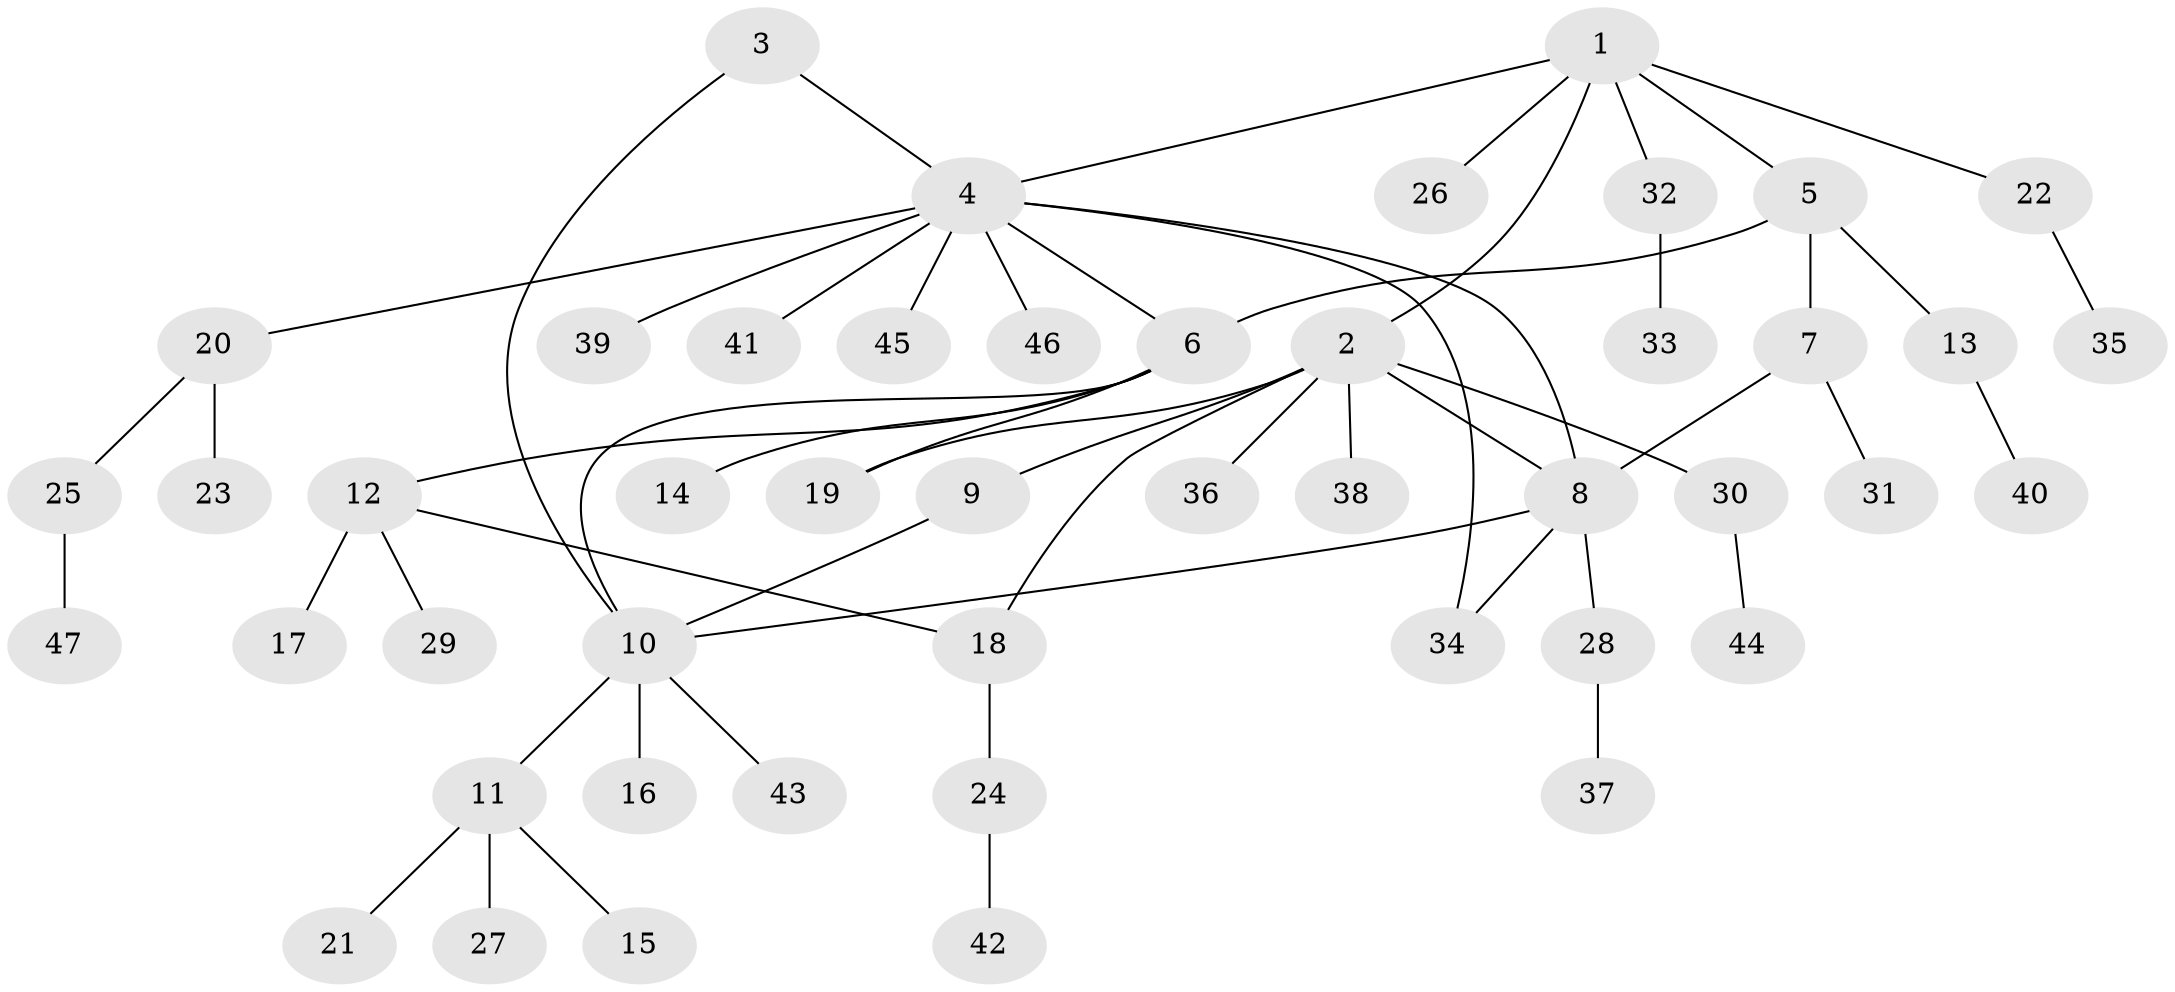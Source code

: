 // coarse degree distribution, {6: 0.029411764705882353, 7: 0.029411764705882353, 2: 0.11764705882352941, 13: 0.029411764705882353, 5: 0.029411764705882353, 8: 0.029411764705882353, 9: 0.029411764705882353, 1: 0.6764705882352942, 3: 0.029411764705882353}
// Generated by graph-tools (version 1.1) at 2025/42/03/06/25 10:42:07]
// undirected, 47 vertices, 55 edges
graph export_dot {
graph [start="1"]
  node [color=gray90,style=filled];
  1;
  2;
  3;
  4;
  5;
  6;
  7;
  8;
  9;
  10;
  11;
  12;
  13;
  14;
  15;
  16;
  17;
  18;
  19;
  20;
  21;
  22;
  23;
  24;
  25;
  26;
  27;
  28;
  29;
  30;
  31;
  32;
  33;
  34;
  35;
  36;
  37;
  38;
  39;
  40;
  41;
  42;
  43;
  44;
  45;
  46;
  47;
  1 -- 2;
  1 -- 4;
  1 -- 5;
  1 -- 22;
  1 -- 26;
  1 -- 32;
  2 -- 8;
  2 -- 9;
  2 -- 18;
  2 -- 19;
  2 -- 30;
  2 -- 36;
  2 -- 38;
  3 -- 4;
  3 -- 10;
  4 -- 6;
  4 -- 8;
  4 -- 20;
  4 -- 34;
  4 -- 39;
  4 -- 41;
  4 -- 45;
  4 -- 46;
  5 -- 6;
  5 -- 7;
  5 -- 13;
  6 -- 10;
  6 -- 12;
  6 -- 14;
  6 -- 19;
  7 -- 8;
  7 -- 31;
  8 -- 10;
  8 -- 28;
  8 -- 34;
  9 -- 10;
  10 -- 11;
  10 -- 16;
  10 -- 43;
  11 -- 15;
  11 -- 21;
  11 -- 27;
  12 -- 17;
  12 -- 18;
  12 -- 29;
  13 -- 40;
  18 -- 24;
  20 -- 23;
  20 -- 25;
  22 -- 35;
  24 -- 42;
  25 -- 47;
  28 -- 37;
  30 -- 44;
  32 -- 33;
}
